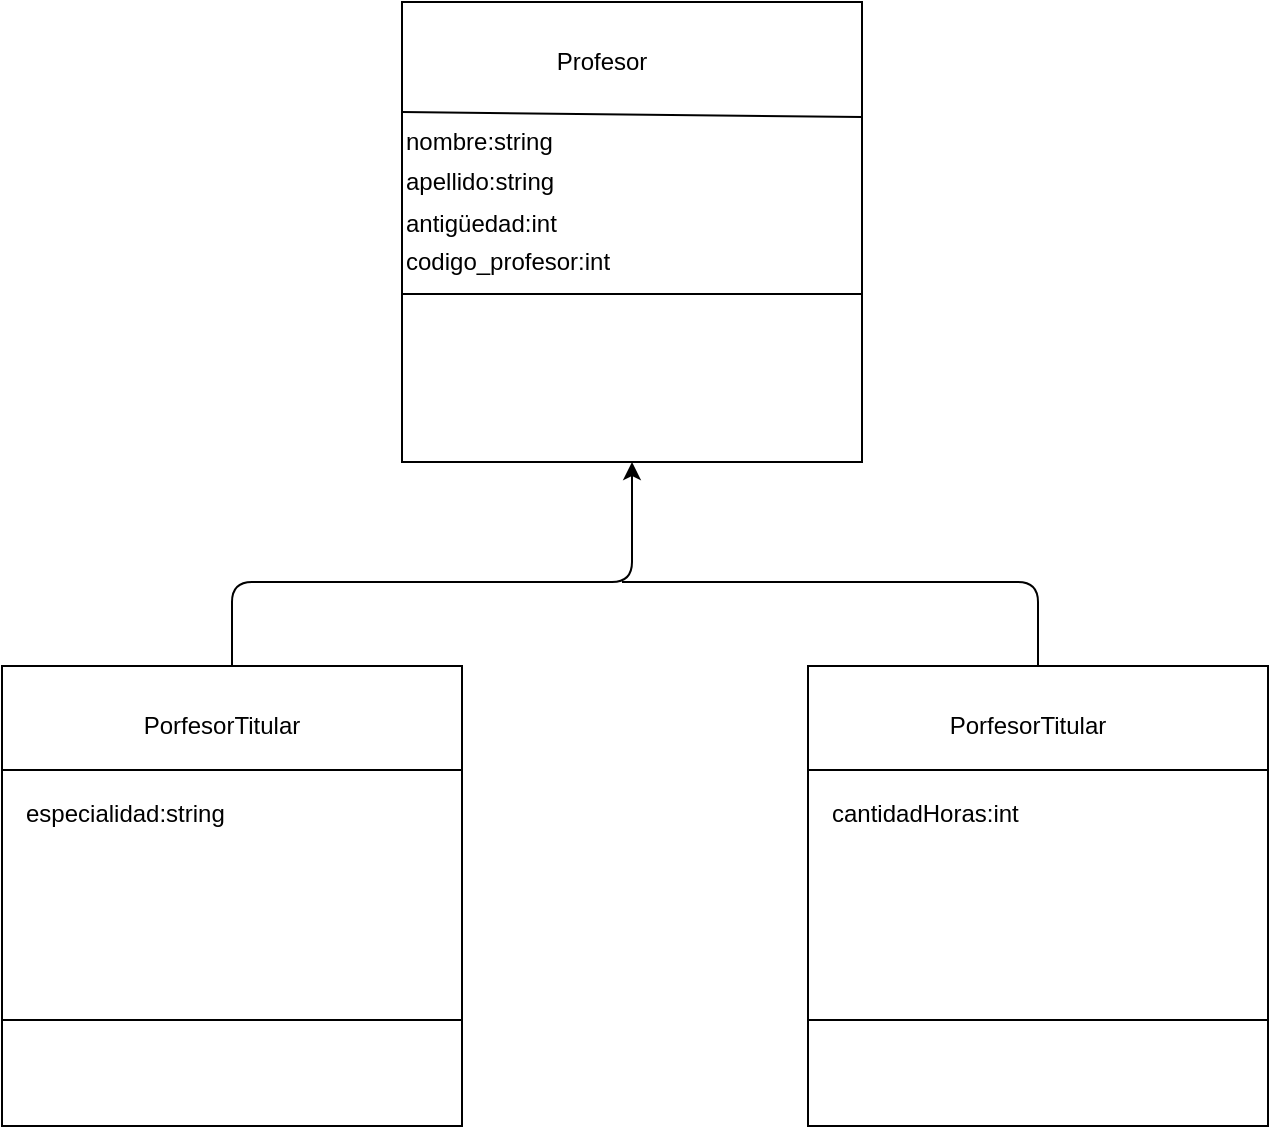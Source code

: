 <mxfile version="10.7.3" type="device"><diagram id="ovGYovLspAUGFhLNCmDJ" name="Page-1"><mxGraphModel dx="1100" dy="653" grid="1" gridSize="10" guides="1" tooltips="1" connect="1" arrows="1" fold="1" page="1" pageScale="1" pageWidth="827" pageHeight="1169" math="0" shadow="0"><root><mxCell id="0"/><mxCell id="1" parent="0"/><mxCell id="AvHV0zdBAFQ3OWF3Uwgu-1" value="" style="whiteSpace=wrap;html=1;aspect=fixed;" parent="1" vertex="1"><mxGeometry x="250" y="110" width="230" height="230" as="geometry"/></mxCell><mxCell id="AvHV0zdBAFQ3OWF3Uwgu-4" value="" style="endArrow=none;html=1;entryX=1;entryY=0.25;entryDx=0;entryDy=0;" parent="1" target="AvHV0zdBAFQ3OWF3Uwgu-1" edge="1"><mxGeometry width="50" height="50" relative="1" as="geometry"><mxPoint x="250" y="165" as="sourcePoint"/><mxPoint x="300" y="350" as="targetPoint"/><Array as="points"/></mxGeometry></mxCell><mxCell id="AvHV0zdBAFQ3OWF3Uwgu-5" value="Profesor" style="text;html=1;strokeColor=none;fillColor=none;align=center;verticalAlign=middle;whiteSpace=wrap;rounded=0;" parent="1" vertex="1"><mxGeometry x="310" y="120" width="80" height="40" as="geometry"/></mxCell><mxCell id="AvHV0zdBAFQ3OWF3Uwgu-8" value="nombre:string" style="text;html=1;strokeColor=none;fillColor=none;align=left;verticalAlign=middle;whiteSpace=wrap;rounded=0;" parent="1" vertex="1"><mxGeometry x="250" y="170" width="130" height="20" as="geometry"/></mxCell><mxCell id="AvHV0zdBAFQ3OWF3Uwgu-9" value="apellido:string" style="text;html=1;strokeColor=none;fillColor=none;align=left;verticalAlign=middle;whiteSpace=wrap;rounded=0;" parent="1" vertex="1"><mxGeometry x="250" y="190" width="130" height="20" as="geometry"/></mxCell><mxCell id="AvHV0zdBAFQ3OWF3Uwgu-10" value="codigo_profesor:int" style="text;html=1;strokeColor=none;fillColor=none;align=left;verticalAlign=middle;whiteSpace=wrap;rounded=0;" parent="1" vertex="1"><mxGeometry x="250" y="230" width="130" height="20" as="geometry"/></mxCell><mxCell id="AvHV0zdBAFQ3OWF3Uwgu-11" value="" style="endArrow=none;html=1;exitX=0;exitY=0.75;exitDx=0;exitDy=0;" parent="1" edge="1"><mxGeometry width="50" height="50" relative="1" as="geometry"><mxPoint x="250" y="256" as="sourcePoint"/><mxPoint x="480" y="256" as="targetPoint"/></mxGeometry></mxCell><mxCell id="8Zcz-cv6v6ZDhfYAeNYV-1" value="antigüedad:int" style="text;html=1;strokeColor=none;fillColor=none;align=left;verticalAlign=middle;whiteSpace=wrap;rounded=0;" vertex="1" parent="1"><mxGeometry x="250" y="211" width="130" height="20" as="geometry"/></mxCell><mxCell id="8Zcz-cv6v6ZDhfYAeNYV-2" value="" style="whiteSpace=wrap;html=1;aspect=fixed;" vertex="1" parent="1"><mxGeometry x="50" y="442" width="230" height="230" as="geometry"/></mxCell><mxCell id="8Zcz-cv6v6ZDhfYAeNYV-3" value="" style="endArrow=none;html=1;exitX=0;exitY=0.75;exitDx=0;exitDy=0;" edge="1" parent="1"><mxGeometry width="50" height="50" relative="1" as="geometry"><mxPoint x="50" y="494" as="sourcePoint"/><mxPoint x="280" y="494" as="targetPoint"/></mxGeometry></mxCell><mxCell id="8Zcz-cv6v6ZDhfYAeNYV-4" value="" style="endArrow=none;html=1;exitX=0;exitY=0.75;exitDx=0;exitDy=0;" edge="1" parent="1"><mxGeometry width="50" height="50" relative="1" as="geometry"><mxPoint x="50" y="619" as="sourcePoint"/><mxPoint x="280" y="619" as="targetPoint"/></mxGeometry></mxCell><mxCell id="8Zcz-cv6v6ZDhfYAeNYV-5" value="PorfesorTitular" style="text;html=1;strokeColor=none;fillColor=none;align=center;verticalAlign=middle;whiteSpace=wrap;rounded=0;" vertex="1" parent="1"><mxGeometry x="140" y="462" width="40" height="20" as="geometry"/></mxCell><mxCell id="8Zcz-cv6v6ZDhfYAeNYV-6" value="" style="endArrow=classic;html=1;exitX=0.5;exitY=0;exitDx=0;exitDy=0;entryX=0.5;entryY=1;entryDx=0;entryDy=0;" edge="1" parent="1" source="8Zcz-cv6v6ZDhfYAeNYV-2" target="AvHV0zdBAFQ3OWF3Uwgu-1"><mxGeometry width="50" height="50" relative="1" as="geometry"><mxPoint x="240" y="450" as="sourcePoint"/><mxPoint x="290" y="400" as="targetPoint"/><Array as="points"><mxPoint x="165" y="400"/><mxPoint x="365" y="400"/></Array></mxGeometry></mxCell><mxCell id="8Zcz-cv6v6ZDhfYAeNYV-9" value="especialidad:string" style="text;html=1;strokeColor=none;fillColor=none;align=left;verticalAlign=middle;whiteSpace=wrap;rounded=0;" vertex="1" parent="1"><mxGeometry x="60" y="506" width="130" height="20" as="geometry"/></mxCell><mxCell id="8Zcz-cv6v6ZDhfYAeNYV-10" value="" style="whiteSpace=wrap;html=1;aspect=fixed;" vertex="1" parent="1"><mxGeometry x="453" y="442" width="230" height="230" as="geometry"/></mxCell><mxCell id="8Zcz-cv6v6ZDhfYAeNYV-11" value="" style="endArrow=none;html=1;exitX=0;exitY=0.75;exitDx=0;exitDy=0;" edge="1" parent="1"><mxGeometry width="50" height="50" relative="1" as="geometry"><mxPoint x="453" y="494" as="sourcePoint"/><mxPoint x="683" y="494" as="targetPoint"/></mxGeometry></mxCell><mxCell id="8Zcz-cv6v6ZDhfYAeNYV-12" value="" style="endArrow=none;html=1;exitX=0;exitY=0.75;exitDx=0;exitDy=0;" edge="1" parent="1"><mxGeometry width="50" height="50" relative="1" as="geometry"><mxPoint x="453" y="619" as="sourcePoint"/><mxPoint x="683" y="619" as="targetPoint"/></mxGeometry></mxCell><mxCell id="8Zcz-cv6v6ZDhfYAeNYV-13" value="PorfesorTitular" style="text;html=1;strokeColor=none;fillColor=none;align=center;verticalAlign=middle;whiteSpace=wrap;rounded=0;" vertex="1" parent="1"><mxGeometry x="543" y="462" width="40" height="20" as="geometry"/></mxCell><mxCell id="8Zcz-cv6v6ZDhfYAeNYV-14" value="cantidadHoras:int" style="text;html=1;strokeColor=none;fillColor=none;align=left;verticalAlign=middle;whiteSpace=wrap;rounded=0;" vertex="1" parent="1"><mxGeometry x="463" y="506" width="130" height="20" as="geometry"/></mxCell><mxCell id="8Zcz-cv6v6ZDhfYAeNYV-15" value="" style="endArrow=none;html=1;exitX=0.5;exitY=0;exitDx=0;exitDy=0;" edge="1" parent="1" source="8Zcz-cv6v6ZDhfYAeNYV-10"><mxGeometry width="50" height="50" relative="1" as="geometry"><mxPoint x="540" y="410" as="sourcePoint"/><mxPoint x="360" y="400" as="targetPoint"/><Array as="points"><mxPoint x="568" y="400"/></Array></mxGeometry></mxCell></root></mxGraphModel></diagram></mxfile>
